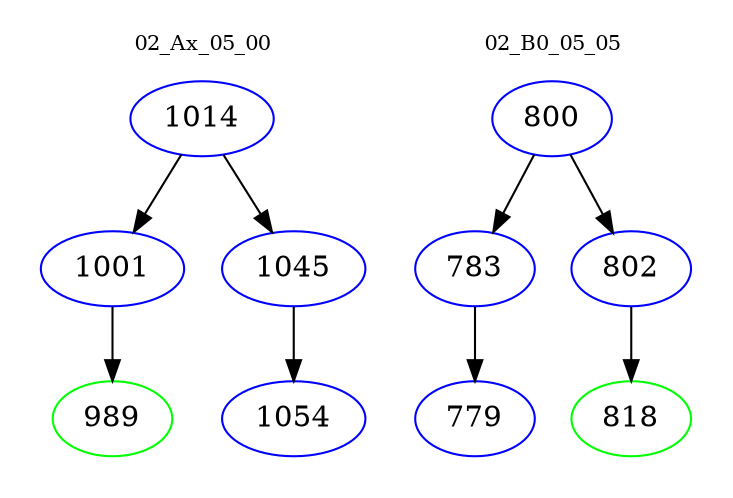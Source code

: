 digraph{
subgraph cluster_0 {
color = white
label = "02_Ax_05_00";
fontsize=10;
T0_1014 [label="1014", color="blue"]
T0_1014 -> T0_1001 [color="black"]
T0_1001 [label="1001", color="blue"]
T0_1001 -> T0_989 [color="black"]
T0_989 [label="989", color="green"]
T0_1014 -> T0_1045 [color="black"]
T0_1045 [label="1045", color="blue"]
T0_1045 -> T0_1054 [color="black"]
T0_1054 [label="1054", color="blue"]
}
subgraph cluster_1 {
color = white
label = "02_B0_05_05";
fontsize=10;
T1_800 [label="800", color="blue"]
T1_800 -> T1_783 [color="black"]
T1_783 [label="783", color="blue"]
T1_783 -> T1_779 [color="black"]
T1_779 [label="779", color="blue"]
T1_800 -> T1_802 [color="black"]
T1_802 [label="802", color="blue"]
T1_802 -> T1_818 [color="black"]
T1_818 [label="818", color="green"]
}
}
